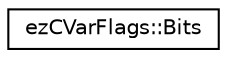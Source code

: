 digraph "Graphical Class Hierarchy"
{
 // LATEX_PDF_SIZE
  edge [fontname="Helvetica",fontsize="10",labelfontname="Helvetica",labelfontsize="10"];
  node [fontname="Helvetica",fontsize="10",shape=record];
  rankdir="LR";
  Node0 [label="ezCVarFlags::Bits",height=0.2,width=0.4,color="black", fillcolor="white", style="filled",URL="$d6/d29/structez_c_var_flags_1_1_bits.htm",tooltip=" "];
}
